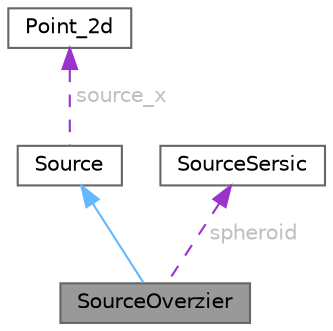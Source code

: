 digraph "SourceOverzier"
{
 // LATEX_PDF_SIZE
  bgcolor="transparent";
  edge [fontname=Helvetica,fontsize=10,labelfontname=Helvetica,labelfontsize=10];
  node [fontname=Helvetica,fontsize=10,shape=box,height=0.2,width=0.4];
  Node1 [id="Node000001",label="SourceOverzier",height=0.2,width=0.4,color="gray40", fillcolor="grey60", style="filled", fontcolor="black",tooltip="Structure for holding parameters for one or more galaxy images according to the Overzier model."];
  Node2 -> Node1 [id="edge4_Node000001_Node000002",dir="back",color="steelblue1",style="solid",tooltip=" "];
  Node2 [id="Node000002",label="Source",height=0.2,width=0.4,color="gray40", fillcolor="white", style="filled",URL="$class_source.html",tooltip="Base class for all sources."];
  Node3 -> Node2 [id="edge5_Node000002_Node000003",dir="back",color="darkorchid3",style="dashed",tooltip=" ",label=" source_x",fontcolor="grey" ];
  Node3 [id="Node000003",label="Point_2d",height=0.2,width=0.4,color="gray40", fillcolor="white", style="filled",URL="$struct_point__2d.html",tooltip="Class for representing points or vectors in 2 dimensions. Not that the dereferencing operator is over..."];
  Node4 -> Node1 [id="edge6_Node000001_Node000004",dir="back",color="darkorchid3",style="dashed",tooltip=" ",label=" spheroid",fontcolor="grey" ];
  Node4 [id="Node000004",label="SourceSersic",height=0.2,width=0.4,color="gray40", fillcolor="white", style="filled",URL="$class_source_sersic.html",tooltip="Class for sources described by a Sersic profile."];
}
